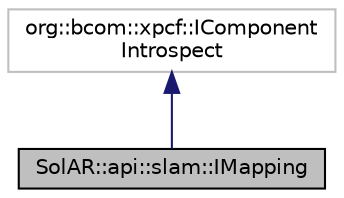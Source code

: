 digraph "SolAR::api::slam::IMapping"
{
 // LATEX_PDF_SIZE
  edge [fontname="Helvetica",fontsize="10",labelfontname="Helvetica",labelfontsize="10"];
  node [fontname="Helvetica",fontsize="10",shape=record];
  Node1 [label="SolAR::api::slam::IMapping",height=0.2,width=0.4,color="black", fillcolor="grey75", style="filled", fontcolor="black",tooltip="SLAM mapping. UUID: 33db5a56-9be2-4e5a-8fdc-de25e1633cf6"];
  Node2 -> Node1 [dir="back",color="midnightblue",fontsize="10",style="solid",fontname="Helvetica"];
  Node2 [label="org::bcom::xpcf::IComponent\lIntrospect",height=0.2,width=0.4,color="grey75", fillcolor="white", style="filled",tooltip=" "];
}
